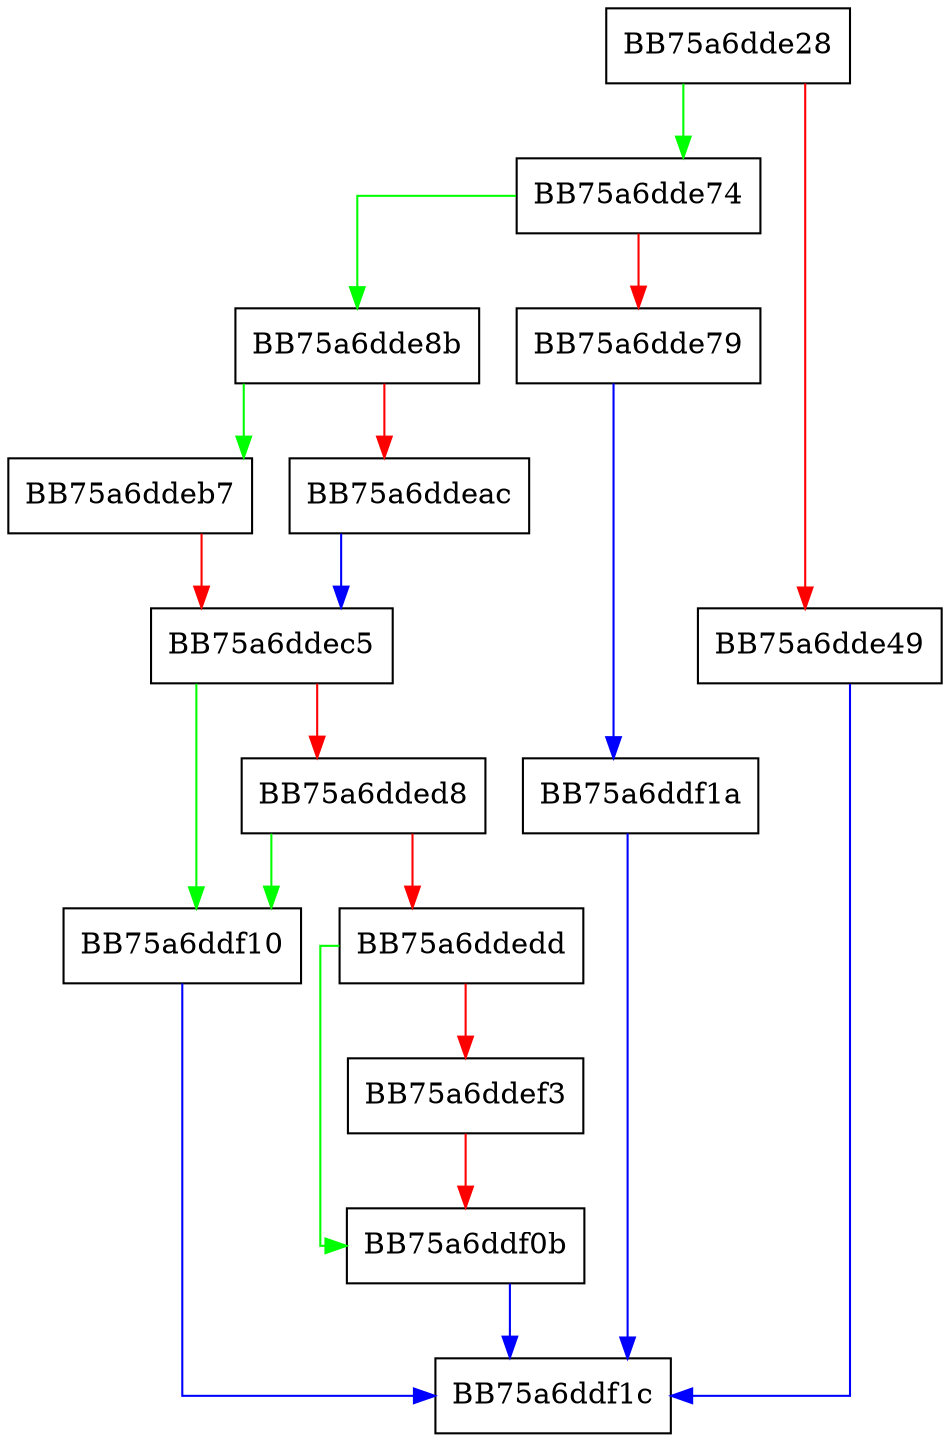 digraph Hook_realloc_and_allocate {
  node [shape="box"];
  graph [splines=ortho];
  BB75a6dde28 -> BB75a6dde74 [color="green"];
  BB75a6dde28 -> BB75a6dde49 [color="red"];
  BB75a6dde49 -> BB75a6ddf1c [color="blue"];
  BB75a6dde74 -> BB75a6dde8b [color="green"];
  BB75a6dde74 -> BB75a6dde79 [color="red"];
  BB75a6dde79 -> BB75a6ddf1a [color="blue"];
  BB75a6dde8b -> BB75a6ddeb7 [color="green"];
  BB75a6dde8b -> BB75a6ddeac [color="red"];
  BB75a6ddeac -> BB75a6ddec5 [color="blue"];
  BB75a6ddeb7 -> BB75a6ddec5 [color="red"];
  BB75a6ddec5 -> BB75a6ddf10 [color="green"];
  BB75a6ddec5 -> BB75a6dded8 [color="red"];
  BB75a6dded8 -> BB75a6ddf10 [color="green"];
  BB75a6dded8 -> BB75a6ddedd [color="red"];
  BB75a6ddedd -> BB75a6ddf0b [color="green"];
  BB75a6ddedd -> BB75a6ddef3 [color="red"];
  BB75a6ddef3 -> BB75a6ddf0b [color="red"];
  BB75a6ddf0b -> BB75a6ddf1c [color="blue"];
  BB75a6ddf10 -> BB75a6ddf1c [color="blue"];
  BB75a6ddf1a -> BB75a6ddf1c [color="blue"];
}